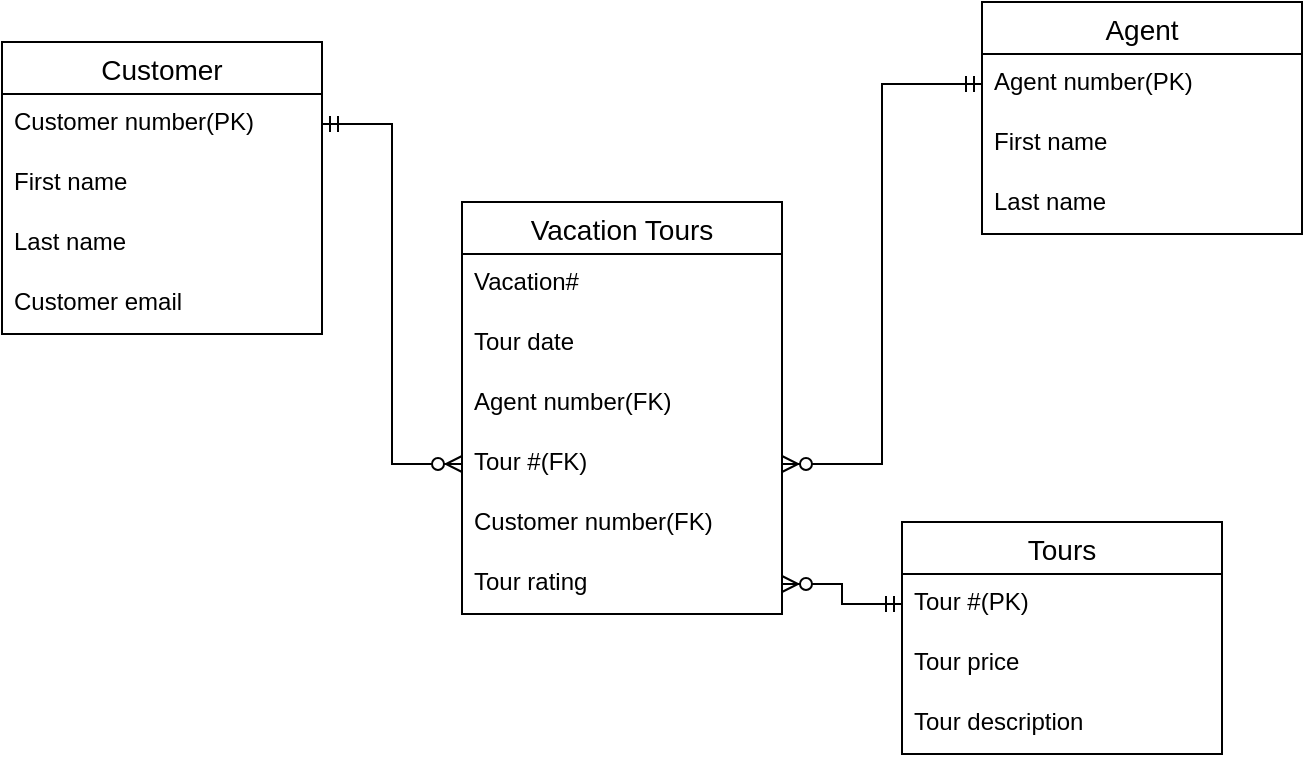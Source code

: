<mxfile version="20.8.16" type="device"><diagram name="Page-1" id="RfTlHe-OID7HzlCZdSiv"><mxGraphModel dx="621" dy="880" grid="1" gridSize="10" guides="1" tooltips="1" connect="1" arrows="1" fold="1" page="1" pageScale="1" pageWidth="850" pageHeight="1100" math="0" shadow="0"><root><mxCell id="0"/><mxCell id="1" parent="0"/><mxCell id="uSGp_SE-T97EGKvi0HEV-1" value="Vacation Tours" style="swimlane;fontStyle=0;childLayout=stackLayout;horizontal=1;startSize=26;horizontalStack=0;resizeParent=1;resizeParentMax=0;resizeLast=0;collapsible=1;marginBottom=0;align=center;fontSize=14;" parent="1" vertex="1"><mxGeometry x="260" y="310" width="160" height="206" as="geometry"/></mxCell><mxCell id="UZoZ1VTm2TJn7EetHK5p-18" value="Vacation#" style="text;strokeColor=none;fillColor=none;spacingLeft=4;spacingRight=4;overflow=hidden;rotatable=0;points=[[0,0.5],[1,0.5]];portConstraint=eastwest;fontSize=12;" parent="uSGp_SE-T97EGKvi0HEV-1" vertex="1"><mxGeometry y="26" width="160" height="30" as="geometry"/></mxCell><mxCell id="uSGp_SE-T97EGKvi0HEV-21" value="Tour date" style="text;strokeColor=none;fillColor=none;spacingLeft=4;spacingRight=4;overflow=hidden;rotatable=0;points=[[0,0.5],[1,0.5]];portConstraint=eastwest;fontSize=12;" parent="uSGp_SE-T97EGKvi0HEV-1" vertex="1"><mxGeometry y="56" width="160" height="30" as="geometry"/></mxCell><mxCell id="uSGp_SE-T97EGKvi0HEV-2" value="Agent number(FK)" style="text;strokeColor=none;fillColor=none;spacingLeft=4;spacingRight=4;overflow=hidden;rotatable=0;points=[[0,0.5],[1,0.5]];portConstraint=eastwest;fontSize=12;" parent="uSGp_SE-T97EGKvi0HEV-1" vertex="1"><mxGeometry y="86" width="160" height="30" as="geometry"/></mxCell><mxCell id="uSGp_SE-T97EGKvi0HEV-4" value="Tour #(FK)" style="text;strokeColor=none;fillColor=none;spacingLeft=4;spacingRight=4;overflow=hidden;rotatable=0;points=[[0,0.5],[1,0.5]];portConstraint=eastwest;fontSize=12;" parent="uSGp_SE-T97EGKvi0HEV-1" vertex="1"><mxGeometry y="116" width="160" height="30" as="geometry"/></mxCell><mxCell id="uSGp_SE-T97EGKvi0HEV-3" value="Customer number(FK)" style="text;strokeColor=none;fillColor=none;spacingLeft=4;spacingRight=4;overflow=hidden;rotatable=0;points=[[0,0.5],[1,0.5]];portConstraint=eastwest;fontSize=12;" parent="uSGp_SE-T97EGKvi0HEV-1" vertex="1"><mxGeometry y="146" width="160" height="30" as="geometry"/></mxCell><mxCell id="uSGp_SE-T97EGKvi0HEV-15" value="Tour rating" style="text;strokeColor=none;fillColor=none;spacingLeft=4;spacingRight=4;overflow=hidden;rotatable=0;points=[[0,0.5],[1,0.5]];portConstraint=eastwest;fontSize=12;" parent="uSGp_SE-T97EGKvi0HEV-1" vertex="1"><mxGeometry y="176" width="160" height="30" as="geometry"/></mxCell><mxCell id="uSGp_SE-T97EGKvi0HEV-5" value="Agent" style="swimlane;fontStyle=0;childLayout=stackLayout;horizontal=1;startSize=26;horizontalStack=0;resizeParent=1;resizeParentMax=0;resizeLast=0;collapsible=1;marginBottom=0;align=center;fontSize=14;" parent="1" vertex="1"><mxGeometry x="520" y="210" width="160" height="116" as="geometry"/></mxCell><mxCell id="uSGp_SE-T97EGKvi0HEV-6" value="Agent number(PK)" style="text;strokeColor=none;fillColor=none;spacingLeft=4;spacingRight=4;overflow=hidden;rotatable=0;points=[[0,0.5],[1,0.5]];portConstraint=eastwest;fontSize=12;" parent="uSGp_SE-T97EGKvi0HEV-5" vertex="1"><mxGeometry y="26" width="160" height="30" as="geometry"/></mxCell><mxCell id="uSGp_SE-T97EGKvi0HEV-7" value="First name" style="text;strokeColor=none;fillColor=none;spacingLeft=4;spacingRight=4;overflow=hidden;rotatable=0;points=[[0,0.5],[1,0.5]];portConstraint=eastwest;fontSize=12;" parent="uSGp_SE-T97EGKvi0HEV-5" vertex="1"><mxGeometry y="56" width="160" height="30" as="geometry"/></mxCell><mxCell id="uSGp_SE-T97EGKvi0HEV-8" value="Last name" style="text;strokeColor=none;fillColor=none;spacingLeft=4;spacingRight=4;overflow=hidden;rotatable=0;points=[[0,0.5],[1,0.5]];portConstraint=eastwest;fontSize=12;" parent="uSGp_SE-T97EGKvi0HEV-5" vertex="1"><mxGeometry y="86" width="160" height="30" as="geometry"/></mxCell><mxCell id="uSGp_SE-T97EGKvi0HEV-9" value="Customer" style="swimlane;fontStyle=0;childLayout=stackLayout;horizontal=1;startSize=26;horizontalStack=0;resizeParent=1;resizeParentMax=0;resizeLast=0;collapsible=1;marginBottom=0;align=center;fontSize=14;" parent="1" vertex="1"><mxGeometry x="30" y="230" width="160" height="146" as="geometry"/></mxCell><mxCell id="uSGp_SE-T97EGKvi0HEV-10" value="Customer number(PK)" style="text;strokeColor=none;fillColor=none;spacingLeft=4;spacingRight=4;overflow=hidden;rotatable=0;points=[[0,0.5],[1,0.5]];portConstraint=eastwest;fontSize=12;" parent="uSGp_SE-T97EGKvi0HEV-9" vertex="1"><mxGeometry y="26" width="160" height="30" as="geometry"/></mxCell><mxCell id="uSGp_SE-T97EGKvi0HEV-11" value="First name" style="text;strokeColor=none;fillColor=none;spacingLeft=4;spacingRight=4;overflow=hidden;rotatable=0;points=[[0,0.5],[1,0.5]];portConstraint=eastwest;fontSize=12;" parent="uSGp_SE-T97EGKvi0HEV-9" vertex="1"><mxGeometry y="56" width="160" height="30" as="geometry"/></mxCell><mxCell id="uSGp_SE-T97EGKvi0HEV-12" value="Last name" style="text;strokeColor=none;fillColor=none;spacingLeft=4;spacingRight=4;overflow=hidden;rotatable=0;points=[[0,0.5],[1,0.5]];portConstraint=eastwest;fontSize=12;" parent="uSGp_SE-T97EGKvi0HEV-9" vertex="1"><mxGeometry y="86" width="160" height="30" as="geometry"/></mxCell><mxCell id="uSGp_SE-T97EGKvi0HEV-22" value="Customer email" style="text;strokeColor=none;fillColor=none;spacingLeft=4;spacingRight=4;overflow=hidden;rotatable=0;points=[[0,0.5],[1,0.5]];portConstraint=eastwest;fontSize=12;" parent="uSGp_SE-T97EGKvi0HEV-9" vertex="1"><mxGeometry y="116" width="160" height="30" as="geometry"/></mxCell><mxCell id="UZoZ1VTm2TJn7EetHK5p-7" value="" style="edgeStyle=orthogonalEdgeStyle;fontSize=12;html=1;endArrow=ERzeroToMany;startArrow=ERmandOne;rounded=0;entryX=1;entryY=0.5;entryDx=0;entryDy=0;exitX=0;exitY=0.5;exitDx=0;exitDy=0;" parent="1" source="uSGp_SE-T97EGKvi0HEV-6" target="uSGp_SE-T97EGKvi0HEV-4" edge="1"><mxGeometry width="100" height="100" relative="1" as="geometry"><mxPoint x="250" y="570" as="sourcePoint"/><mxPoint x="350" y="470" as="targetPoint"/></mxGeometry></mxCell><mxCell id="UZoZ1VTm2TJn7EetHK5p-8" value="" style="edgeStyle=orthogonalEdgeStyle;fontSize=12;html=1;endArrow=ERzeroToMany;startArrow=ERmandOne;rounded=0;exitX=1;exitY=0.5;exitDx=0;exitDy=0;entryX=0;entryY=0.5;entryDx=0;entryDy=0;" parent="1" source="uSGp_SE-T97EGKvi0HEV-10" target="uSGp_SE-T97EGKvi0HEV-4" edge="1"><mxGeometry width="100" height="100" relative="1" as="geometry"><mxPoint x="250" y="570" as="sourcePoint"/><mxPoint x="350" y="470" as="targetPoint"/></mxGeometry></mxCell><mxCell id="UZoZ1VTm2TJn7EetHK5p-13" value="Tours" style="swimlane;fontStyle=0;childLayout=stackLayout;horizontal=1;startSize=26;horizontalStack=0;resizeParent=1;resizeParentMax=0;resizeLast=0;collapsible=1;marginBottom=0;align=center;fontSize=14;" parent="1" vertex="1"><mxGeometry x="480" y="470" width="160" height="116" as="geometry"/></mxCell><mxCell id="UZoZ1VTm2TJn7EetHK5p-14" value="Tour #(PK)" style="text;strokeColor=none;fillColor=none;spacingLeft=4;spacingRight=4;overflow=hidden;rotatable=0;points=[[0,0.5],[1,0.5]];portConstraint=eastwest;fontSize=12;" parent="UZoZ1VTm2TJn7EetHK5p-13" vertex="1"><mxGeometry y="26" width="160" height="30" as="geometry"/></mxCell><mxCell id="uSGp_SE-T97EGKvi0HEV-20" value="Tour price" style="text;strokeColor=none;fillColor=none;spacingLeft=4;spacingRight=4;overflow=hidden;rotatable=0;points=[[0,0.5],[1,0.5]];portConstraint=eastwest;fontSize=12;" parent="UZoZ1VTm2TJn7EetHK5p-13" vertex="1"><mxGeometry y="56" width="160" height="30" as="geometry"/></mxCell><mxCell id="uSGp_SE-T97EGKvi0HEV-16" value="Tour description" style="text;strokeColor=none;fillColor=none;spacingLeft=4;spacingRight=4;overflow=hidden;rotatable=0;points=[[0,0.5],[1,0.5]];portConstraint=eastwest;fontSize=12;" parent="UZoZ1VTm2TJn7EetHK5p-13" vertex="1"><mxGeometry y="86" width="160" height="30" as="geometry"/></mxCell><mxCell id="UZoZ1VTm2TJn7EetHK5p-17" value="" style="edgeStyle=entityRelationEdgeStyle;fontSize=12;html=1;endArrow=ERzeroToMany;startArrow=ERmandOne;rounded=0;entryX=1;entryY=0.5;entryDx=0;entryDy=0;exitX=0;exitY=0.5;exitDx=0;exitDy=0;" parent="1" source="UZoZ1VTm2TJn7EetHK5p-14" target="uSGp_SE-T97EGKvi0HEV-15" edge="1"><mxGeometry width="100" height="100" relative="1" as="geometry"><mxPoint x="290" y="570" as="sourcePoint"/><mxPoint x="390" y="470" as="targetPoint"/></mxGeometry></mxCell></root></mxGraphModel></diagram></mxfile>